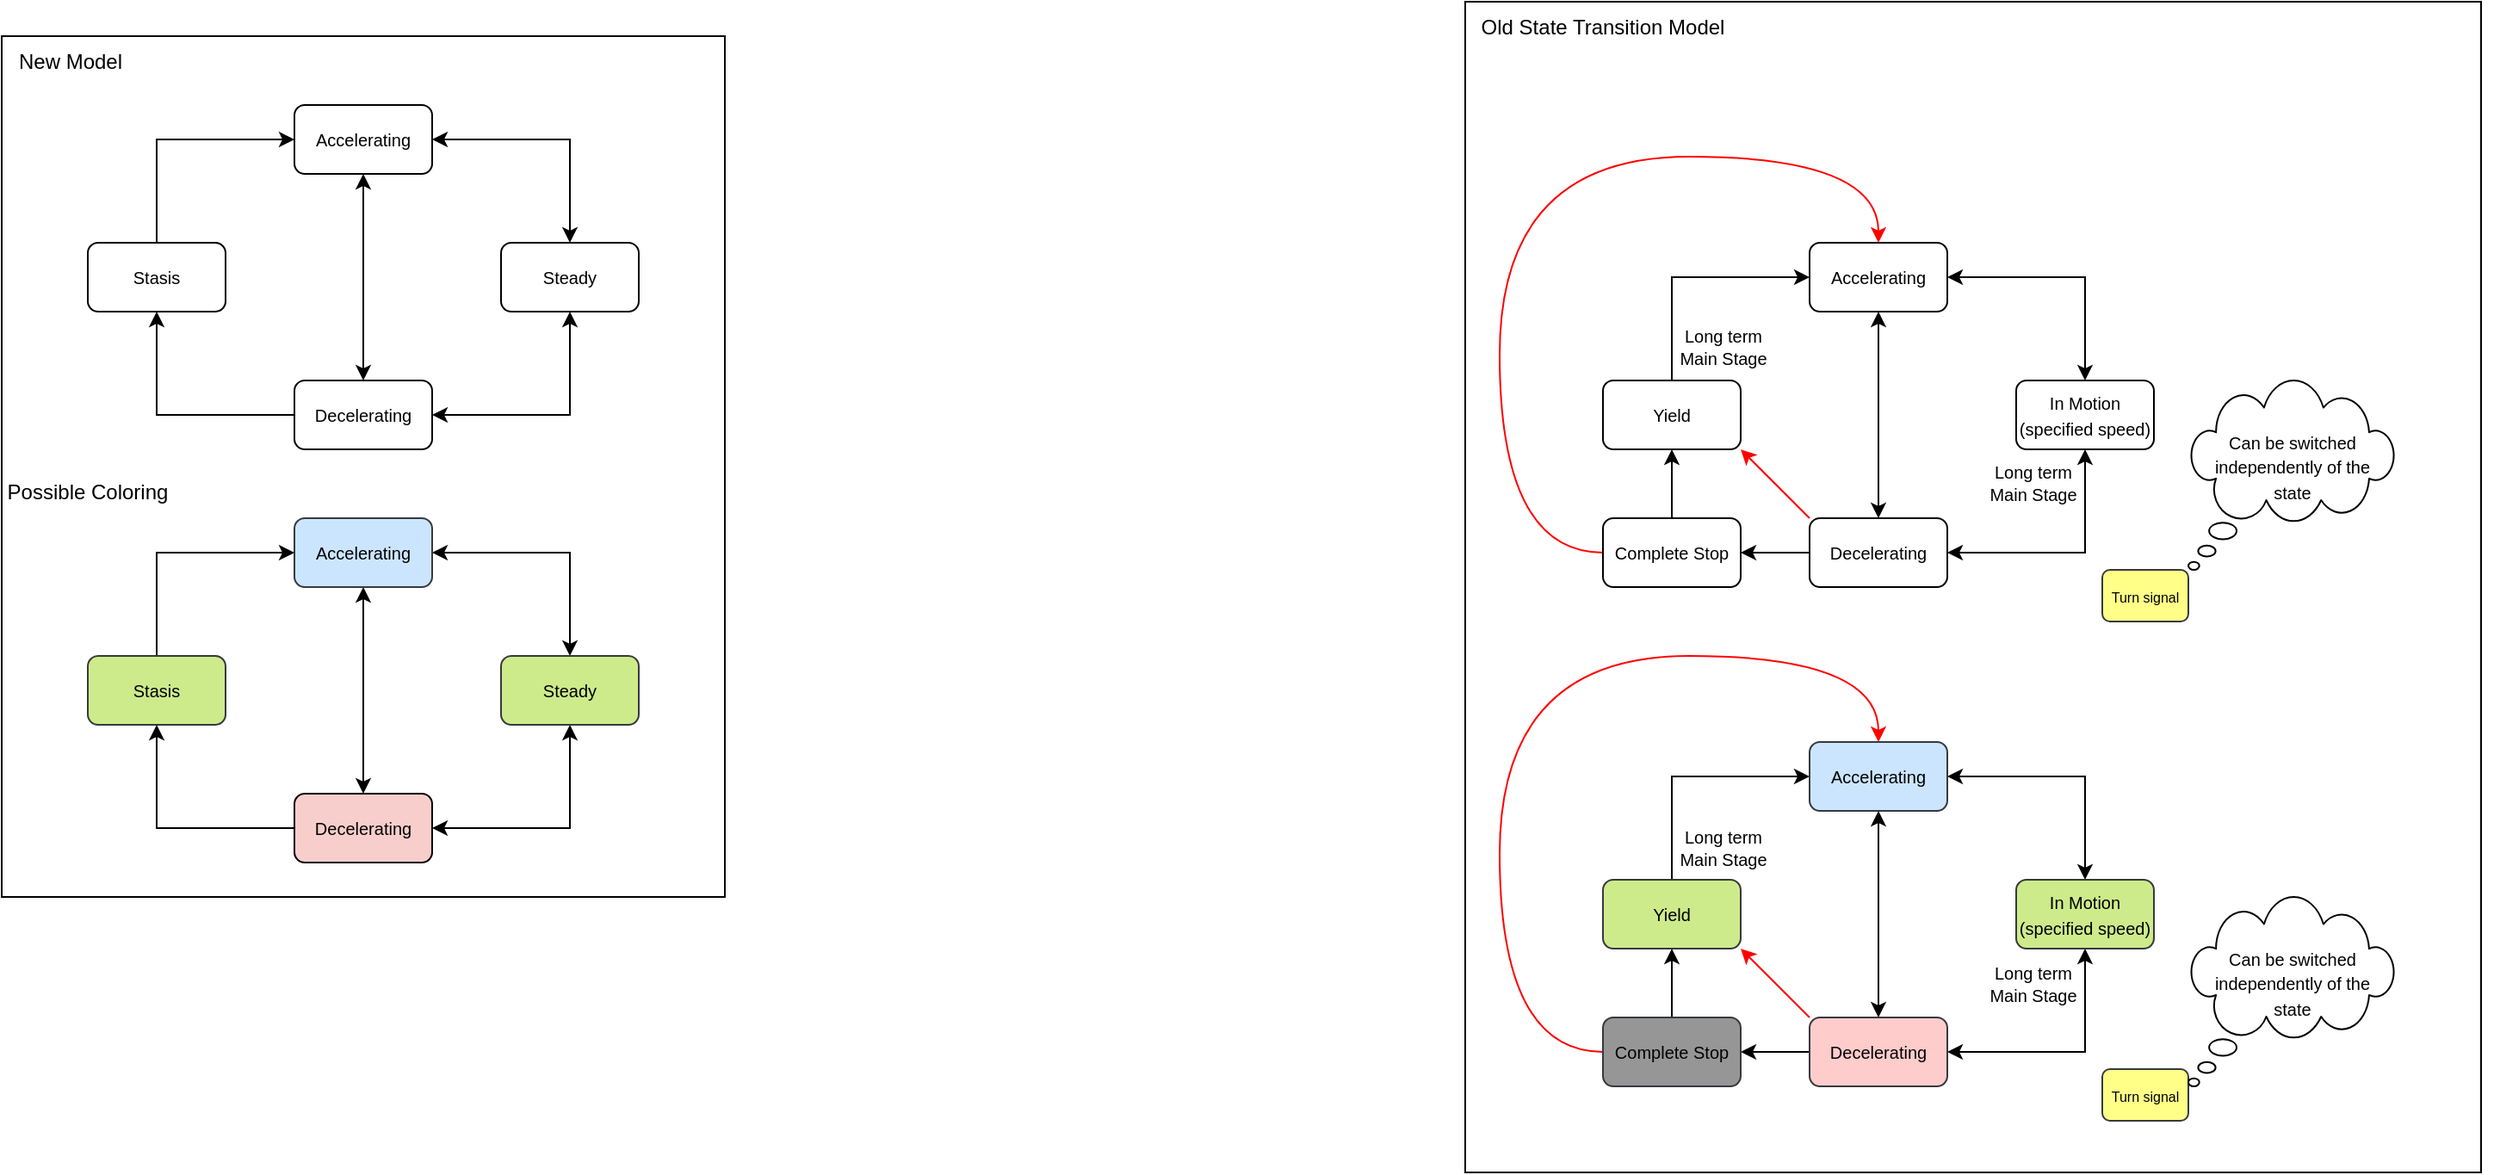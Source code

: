 <mxfile version="24.2.5" type="device">
  <diagram name="Page-1" id="Ixr7hjGyEf2HIVg9tQAR">
    <mxGraphModel dx="1434" dy="836" grid="1" gridSize="10" guides="1" tooltips="1" connect="1" arrows="1" fold="1" page="1" pageScale="1" pageWidth="850" pageHeight="1100" math="0" shadow="0">
      <root>
        <mxCell id="0" />
        <mxCell id="1" parent="0" />
        <mxCell id="CBN0QSV4GiWq8zrj-G2l-23" value="" style="rounded=0;whiteSpace=wrap;html=1;" vertex="1" parent="1">
          <mxGeometry x="30" y="40" width="420" height="500" as="geometry" />
        </mxCell>
        <mxCell id="CBN0QSV4GiWq8zrj-G2l-3" value="" style="group" vertex="1" connectable="0" parent="1">
          <mxGeometry x="880" y="20" width="600" height="680" as="geometry" />
        </mxCell>
        <mxCell id="CBN0QSV4GiWq8zrj-G2l-1" value="" style="rounded=0;whiteSpace=wrap;html=1;" vertex="1" parent="CBN0QSV4GiWq8zrj-G2l-3">
          <mxGeometry width="590" height="680" as="geometry" />
        </mxCell>
        <mxCell id="NujxqNLPdraiXmIKqQxP-23" value="" style="group" parent="CBN0QSV4GiWq8zrj-G2l-3" vertex="1" connectable="0">
          <mxGeometry x="20" y="380" width="580" height="270" as="geometry" />
        </mxCell>
        <mxCell id="NujxqNLPdraiXmIKqQxP-24" style="edgeStyle=orthogonalEdgeStyle;rounded=0;orthogonalLoop=1;jettySize=auto;html=1;entryX=0;entryY=0.5;entryDx=0;entryDy=0;" parent="NujxqNLPdraiXmIKqQxP-23" source="NujxqNLPdraiXmIKqQxP-25" target="NujxqNLPdraiXmIKqQxP-27" edge="1">
          <mxGeometry relative="1" as="geometry">
            <Array as="points">
              <mxPoint x="100" y="70" />
            </Array>
          </mxGeometry>
        </mxCell>
        <mxCell id="NujxqNLPdraiXmIKqQxP-25" value="&lt;font style=&quot;font-size: 10px;&quot;&gt;Yield&lt;/font&gt;" style="rounded=1;whiteSpace=wrap;html=1;fillColor=#cdeb8b;strokeColor=#36393d;" parent="NujxqNLPdraiXmIKqQxP-23" vertex="1">
          <mxGeometry x="60" y="130" width="80" height="40" as="geometry" />
        </mxCell>
        <mxCell id="NujxqNLPdraiXmIKqQxP-26" style="edgeStyle=orthogonalEdgeStyle;rounded=0;orthogonalLoop=1;jettySize=auto;html=1;entryX=0.5;entryY=0;entryDx=0;entryDy=0;startArrow=classic;startFill=1;" parent="NujxqNLPdraiXmIKqQxP-23" source="NujxqNLPdraiXmIKqQxP-27" target="NujxqNLPdraiXmIKqQxP-33" edge="1">
          <mxGeometry relative="1" as="geometry" />
        </mxCell>
        <mxCell id="NujxqNLPdraiXmIKqQxP-27" value="&lt;font style=&quot;font-size: 10px;&quot;&gt;Accelerating&lt;/font&gt;" style="rounded=1;whiteSpace=wrap;html=1;fillColor=#cce5ff;strokeColor=#36393d;" parent="NujxqNLPdraiXmIKqQxP-23" vertex="1">
          <mxGeometry x="180" y="50" width="80" height="40" as="geometry" />
        </mxCell>
        <mxCell id="NujxqNLPdraiXmIKqQxP-28" style="edgeStyle=orthogonalEdgeStyle;rounded=0;orthogonalLoop=1;jettySize=auto;html=1;entryX=0.5;entryY=1;entryDx=0;entryDy=0;startArrow=classic;startFill=1;" parent="NujxqNLPdraiXmIKqQxP-23" source="NujxqNLPdraiXmIKqQxP-32" target="NujxqNLPdraiXmIKqQxP-27" edge="1">
          <mxGeometry relative="1" as="geometry" />
        </mxCell>
        <mxCell id="NujxqNLPdraiXmIKqQxP-29" value="" style="edgeStyle=orthogonalEdgeStyle;rounded=0;orthogonalLoop=1;jettySize=auto;html=1;" parent="NujxqNLPdraiXmIKqQxP-23" source="NujxqNLPdraiXmIKqQxP-32" target="NujxqNLPdraiXmIKqQxP-36" edge="1">
          <mxGeometry relative="1" as="geometry" />
        </mxCell>
        <mxCell id="NujxqNLPdraiXmIKqQxP-30" style="rounded=0;orthogonalLoop=1;jettySize=auto;html=1;exitX=0;exitY=0;exitDx=0;exitDy=0;entryX=1;entryY=1;entryDx=0;entryDy=0;fillColor=#f8cecc;strokeColor=#ff0000;" parent="NujxqNLPdraiXmIKqQxP-23" source="NujxqNLPdraiXmIKqQxP-32" target="NujxqNLPdraiXmIKqQxP-25" edge="1">
          <mxGeometry relative="1" as="geometry" />
        </mxCell>
        <mxCell id="NujxqNLPdraiXmIKqQxP-31" style="edgeStyle=orthogonalEdgeStyle;rounded=0;orthogonalLoop=1;jettySize=auto;html=1;entryX=0.5;entryY=1;entryDx=0;entryDy=0;startArrow=classic;startFill=1;" parent="NujxqNLPdraiXmIKqQxP-23" source="NujxqNLPdraiXmIKqQxP-32" target="NujxqNLPdraiXmIKqQxP-33" edge="1">
          <mxGeometry relative="1" as="geometry" />
        </mxCell>
        <mxCell id="NujxqNLPdraiXmIKqQxP-32" value="&lt;font style=&quot;font-size: 10px;&quot;&gt;Decelerating&lt;/font&gt;" style="rounded=1;whiteSpace=wrap;html=1;fillColor=#ffcccc;strokeColor=#36393d;" parent="NujxqNLPdraiXmIKqQxP-23" vertex="1">
          <mxGeometry x="180" y="210" width="80" height="40" as="geometry" />
        </mxCell>
        <mxCell id="NujxqNLPdraiXmIKqQxP-33" value="&lt;font style=&quot;font-size: 10px;&quot;&gt;In Motion&lt;/font&gt;&lt;div&gt;&lt;font style=&quot;font-size: 10px;&quot;&gt;(specified speed)&lt;/font&gt;&lt;/div&gt;" style="rounded=1;whiteSpace=wrap;html=1;fillColor=#cdeb8b;strokeColor=#36393d;" parent="NujxqNLPdraiXmIKqQxP-23" vertex="1">
          <mxGeometry x="300" y="130" width="80" height="40" as="geometry" />
        </mxCell>
        <mxCell id="NujxqNLPdraiXmIKqQxP-34" value="" style="edgeStyle=orthogonalEdgeStyle;rounded=0;orthogonalLoop=1;jettySize=auto;html=1;" parent="NujxqNLPdraiXmIKqQxP-23" source="NujxqNLPdraiXmIKqQxP-36" target="NujxqNLPdraiXmIKqQxP-25" edge="1">
          <mxGeometry relative="1" as="geometry" />
        </mxCell>
        <mxCell id="NujxqNLPdraiXmIKqQxP-35" style="edgeStyle=orthogonalEdgeStyle;rounded=0;orthogonalLoop=1;jettySize=auto;html=1;entryX=0.5;entryY=0;entryDx=0;entryDy=0;curved=1;strokeColor=#FF0000;" parent="NujxqNLPdraiXmIKqQxP-23" source="NujxqNLPdraiXmIKqQxP-36" target="NujxqNLPdraiXmIKqQxP-27" edge="1">
          <mxGeometry relative="1" as="geometry">
            <Array as="points">
              <mxPoint y="230" />
              <mxPoint />
              <mxPoint x="220" />
            </Array>
          </mxGeometry>
        </mxCell>
        <mxCell id="NujxqNLPdraiXmIKqQxP-36" value="&lt;font style=&quot;font-size: 10px;&quot;&gt;Complete Stop&lt;/font&gt;" style="rounded=1;whiteSpace=wrap;html=1;fillColor=#969696;strokeColor=#36393d;" parent="NujxqNLPdraiXmIKqQxP-23" vertex="1">
          <mxGeometry x="60" y="210" width="80" height="40" as="geometry" />
        </mxCell>
        <mxCell id="NujxqNLPdraiXmIKqQxP-53" value="&lt;font style=&quot;font-size: 8px;&quot;&gt;Turn signal&lt;/font&gt;" style="rounded=1;whiteSpace=wrap;html=1;fillColor=#ffff88;strokeColor=#36393d;" parent="NujxqNLPdraiXmIKqQxP-23" vertex="1">
          <mxGeometry x="350" y="240" width="50" height="30" as="geometry" />
        </mxCell>
        <mxCell id="NujxqNLPdraiXmIKqQxP-54" value="" style="whiteSpace=wrap;html=1;shape=mxgraph.basic.cloud_callout" parent="NujxqNLPdraiXmIKqQxP-23" vertex="1">
          <mxGeometry x="400" y="140" width="120" height="110" as="geometry" />
        </mxCell>
        <mxCell id="NujxqNLPdraiXmIKqQxP-55" value="&lt;font style=&quot;font-size: 10px;&quot;&gt;Can be switched independently of the state&lt;/font&gt;" style="text;html=1;align=center;verticalAlign=middle;whiteSpace=wrap;rounded=0;" parent="NujxqNLPdraiXmIKqQxP-23" vertex="1">
          <mxGeometry x="407.5" y="170" width="105" height="40" as="geometry" />
        </mxCell>
        <mxCell id="NujxqNLPdraiXmIKqQxP-62" value="&lt;font style=&quot;font-size: 10px;&quot;&gt;Long term&lt;/font&gt;&lt;div style=&quot;font-size: 10px;&quot;&gt;&lt;font style=&quot;font-size: 10px;&quot;&gt;Main Stage&lt;/font&gt;&lt;/div&gt;" style="text;html=1;align=center;verticalAlign=middle;whiteSpace=wrap;rounded=0;" parent="NujxqNLPdraiXmIKqQxP-23" vertex="1">
          <mxGeometry x="100" y="95.5" width="60" height="30" as="geometry" />
        </mxCell>
        <mxCell id="NujxqNLPdraiXmIKqQxP-63" value="&lt;font style=&quot;font-size: 10px;&quot;&gt;Long term&lt;/font&gt;&lt;div style=&quot;font-size: 10px;&quot;&gt;&lt;font style=&quot;font-size: 10px;&quot;&gt;Main Stage&lt;/font&gt;&lt;/div&gt;" style="text;html=1;align=center;verticalAlign=middle;whiteSpace=wrap;rounded=0;" parent="NujxqNLPdraiXmIKqQxP-23" vertex="1">
          <mxGeometry x="280" y="174.5" width="60" height="30" as="geometry" />
        </mxCell>
        <mxCell id="NujxqNLPdraiXmIKqQxP-58" value="" style="group" parent="CBN0QSV4GiWq8zrj-G2l-3" vertex="1" connectable="0">
          <mxGeometry x="20" y="90" width="520" height="270" as="geometry" />
        </mxCell>
        <mxCell id="NujxqNLPdraiXmIKqQxP-22" value="" style="group" parent="NujxqNLPdraiXmIKqQxP-58" vertex="1" connectable="0">
          <mxGeometry width="400" height="270" as="geometry" />
        </mxCell>
        <mxCell id="NujxqNLPdraiXmIKqQxP-19" style="edgeStyle=orthogonalEdgeStyle;rounded=0;orthogonalLoop=1;jettySize=auto;html=1;entryX=0;entryY=0.5;entryDx=0;entryDy=0;" parent="NujxqNLPdraiXmIKqQxP-22" source="NujxqNLPdraiXmIKqQxP-1" target="NujxqNLPdraiXmIKqQxP-4" edge="1">
          <mxGeometry relative="1" as="geometry">
            <Array as="points">
              <mxPoint x="100" y="70" />
            </Array>
          </mxGeometry>
        </mxCell>
        <mxCell id="NujxqNLPdraiXmIKqQxP-1" value="&lt;font style=&quot;font-size: 10px;&quot;&gt;Yield&lt;/font&gt;" style="rounded=1;whiteSpace=wrap;html=1;" parent="NujxqNLPdraiXmIKqQxP-22" vertex="1">
          <mxGeometry x="60" y="130" width="80" height="40" as="geometry" />
        </mxCell>
        <mxCell id="NujxqNLPdraiXmIKqQxP-17" style="edgeStyle=orthogonalEdgeStyle;rounded=0;orthogonalLoop=1;jettySize=auto;html=1;entryX=0.5;entryY=0;entryDx=0;entryDy=0;startArrow=classic;startFill=1;" parent="NujxqNLPdraiXmIKqQxP-22" source="NujxqNLPdraiXmIKqQxP-4" target="NujxqNLPdraiXmIKqQxP-7" edge="1">
          <mxGeometry relative="1" as="geometry" />
        </mxCell>
        <mxCell id="NujxqNLPdraiXmIKqQxP-4" value="&lt;font style=&quot;font-size: 10px;&quot;&gt;Accelerating&lt;/font&gt;" style="rounded=1;whiteSpace=wrap;html=1;" parent="NujxqNLPdraiXmIKqQxP-22" vertex="1">
          <mxGeometry x="180" y="50" width="80" height="40" as="geometry" />
        </mxCell>
        <mxCell id="NujxqNLPdraiXmIKqQxP-13" style="edgeStyle=orthogonalEdgeStyle;rounded=0;orthogonalLoop=1;jettySize=auto;html=1;entryX=0.5;entryY=1;entryDx=0;entryDy=0;startArrow=classic;startFill=1;" parent="NujxqNLPdraiXmIKqQxP-22" source="NujxqNLPdraiXmIKqQxP-5" target="NujxqNLPdraiXmIKqQxP-4" edge="1">
          <mxGeometry relative="1" as="geometry" />
        </mxCell>
        <mxCell id="NujxqNLPdraiXmIKqQxP-14" value="" style="edgeStyle=orthogonalEdgeStyle;rounded=0;orthogonalLoop=1;jettySize=auto;html=1;" parent="NujxqNLPdraiXmIKqQxP-22" source="NujxqNLPdraiXmIKqQxP-5" target="NujxqNLPdraiXmIKqQxP-8" edge="1">
          <mxGeometry relative="1" as="geometry" />
        </mxCell>
        <mxCell id="NujxqNLPdraiXmIKqQxP-16" style="rounded=0;orthogonalLoop=1;jettySize=auto;html=1;exitX=0;exitY=0;exitDx=0;exitDy=0;entryX=1;entryY=1;entryDx=0;entryDy=0;fillColor=#f8cecc;strokeColor=#ff0000;" parent="NujxqNLPdraiXmIKqQxP-22" source="NujxqNLPdraiXmIKqQxP-5" target="NujxqNLPdraiXmIKqQxP-1" edge="1">
          <mxGeometry relative="1" as="geometry" />
        </mxCell>
        <mxCell id="NujxqNLPdraiXmIKqQxP-18" style="edgeStyle=orthogonalEdgeStyle;rounded=0;orthogonalLoop=1;jettySize=auto;html=1;entryX=0.5;entryY=1;entryDx=0;entryDy=0;startArrow=classic;startFill=1;" parent="NujxqNLPdraiXmIKqQxP-22" source="NujxqNLPdraiXmIKqQxP-5" target="NujxqNLPdraiXmIKqQxP-7" edge="1">
          <mxGeometry relative="1" as="geometry" />
        </mxCell>
        <mxCell id="NujxqNLPdraiXmIKqQxP-5" value="&lt;font style=&quot;font-size: 10px;&quot;&gt;Decelerating&lt;/font&gt;" style="rounded=1;whiteSpace=wrap;html=1;" parent="NujxqNLPdraiXmIKqQxP-22" vertex="1">
          <mxGeometry x="180" y="210" width="80" height="40" as="geometry" />
        </mxCell>
        <mxCell id="NujxqNLPdraiXmIKqQxP-7" value="&lt;font style=&quot;font-size: 10px;&quot;&gt;In Motion&lt;/font&gt;&lt;div&gt;&lt;font style=&quot;font-size: 10px;&quot;&gt;(specified speed)&lt;/font&gt;&lt;/div&gt;" style="rounded=1;whiteSpace=wrap;html=1;" parent="NujxqNLPdraiXmIKqQxP-22" vertex="1">
          <mxGeometry x="300" y="130" width="80" height="40" as="geometry" />
        </mxCell>
        <mxCell id="NujxqNLPdraiXmIKqQxP-15" value="" style="edgeStyle=orthogonalEdgeStyle;rounded=0;orthogonalLoop=1;jettySize=auto;html=1;" parent="NujxqNLPdraiXmIKqQxP-22" source="NujxqNLPdraiXmIKqQxP-8" target="NujxqNLPdraiXmIKqQxP-1" edge="1">
          <mxGeometry relative="1" as="geometry" />
        </mxCell>
        <mxCell id="NujxqNLPdraiXmIKqQxP-20" style="edgeStyle=orthogonalEdgeStyle;rounded=0;orthogonalLoop=1;jettySize=auto;html=1;entryX=0.5;entryY=0;entryDx=0;entryDy=0;curved=1;strokeColor=#FF0000;" parent="NujxqNLPdraiXmIKqQxP-22" source="NujxqNLPdraiXmIKqQxP-8" target="NujxqNLPdraiXmIKqQxP-4" edge="1">
          <mxGeometry relative="1" as="geometry">
            <Array as="points">
              <mxPoint y="230" />
              <mxPoint />
              <mxPoint x="220" />
            </Array>
          </mxGeometry>
        </mxCell>
        <mxCell id="NujxqNLPdraiXmIKqQxP-8" value="&lt;font style=&quot;font-size: 10px;&quot;&gt;Complete Stop&lt;/font&gt;" style="rounded=1;whiteSpace=wrap;html=1;" parent="NujxqNLPdraiXmIKqQxP-22" vertex="1">
          <mxGeometry x="60" y="210" width="80" height="40" as="geometry" />
        </mxCell>
        <mxCell id="NujxqNLPdraiXmIKqQxP-37" value="&lt;font style=&quot;font-size: 8px;&quot;&gt;Turn signal&lt;/font&gt;" style="rounded=1;whiteSpace=wrap;html=1;fillColor=#ffff88;strokeColor=#36393d;" parent="NujxqNLPdraiXmIKqQxP-22" vertex="1">
          <mxGeometry x="350" y="240" width="50" height="30" as="geometry" />
        </mxCell>
        <mxCell id="NujxqNLPdraiXmIKqQxP-59" value="&lt;font style=&quot;font-size: 10px;&quot;&gt;Long term&lt;/font&gt;&lt;div style=&quot;font-size: 10px;&quot;&gt;&lt;font style=&quot;font-size: 10px;&quot;&gt;Main Stage&lt;/font&gt;&lt;/div&gt;" style="text;html=1;align=center;verticalAlign=middle;whiteSpace=wrap;rounded=0;" parent="NujxqNLPdraiXmIKqQxP-22" vertex="1">
          <mxGeometry x="100" y="95" width="60" height="30" as="geometry" />
        </mxCell>
        <mxCell id="NujxqNLPdraiXmIKqQxP-61" value="&lt;font style=&quot;font-size: 10px;&quot;&gt;Long term&lt;/font&gt;&lt;div style=&quot;font-size: 10px;&quot;&gt;&lt;font style=&quot;font-size: 10px;&quot;&gt;Main Stage&lt;/font&gt;&lt;/div&gt;" style="text;html=1;align=center;verticalAlign=middle;whiteSpace=wrap;rounded=0;" parent="NujxqNLPdraiXmIKqQxP-22" vertex="1">
          <mxGeometry x="280" y="174" width="60" height="30" as="geometry" />
        </mxCell>
        <mxCell id="NujxqNLPdraiXmIKqQxP-56" value="" style="whiteSpace=wrap;html=1;shape=mxgraph.basic.cloud_callout" parent="NujxqNLPdraiXmIKqQxP-58" vertex="1">
          <mxGeometry x="400" y="130" width="120" height="110" as="geometry" />
        </mxCell>
        <mxCell id="NujxqNLPdraiXmIKqQxP-57" value="&lt;font style=&quot;font-size: 10px;&quot;&gt;Can be switched independently of the state&lt;/font&gt;" style="text;html=1;align=center;verticalAlign=middle;whiteSpace=wrap;rounded=0;" parent="NujxqNLPdraiXmIKqQxP-58" vertex="1">
          <mxGeometry x="407.5" y="160" width="105" height="40" as="geometry" />
        </mxCell>
        <mxCell id="CBN0QSV4GiWq8zrj-G2l-2" value="Old State Transition Model" style="text;html=1;align=center;verticalAlign=middle;whiteSpace=wrap;rounded=0;" vertex="1" parent="CBN0QSV4GiWq8zrj-G2l-3">
          <mxGeometry width="160" height="30" as="geometry" />
        </mxCell>
        <mxCell id="CBN0QSV4GiWq8zrj-G2l-11" style="edgeStyle=orthogonalEdgeStyle;rounded=0;orthogonalLoop=1;jettySize=auto;html=1;entryX=0.5;entryY=0;entryDx=0;entryDy=0;startArrow=classic;startFill=1;" edge="1" parent="1" source="CBN0QSV4GiWq8zrj-G2l-5" target="CBN0QSV4GiWq8zrj-G2l-7">
          <mxGeometry relative="1" as="geometry" />
        </mxCell>
        <mxCell id="CBN0QSV4GiWq8zrj-G2l-12" style="edgeStyle=orthogonalEdgeStyle;rounded=0;orthogonalLoop=1;jettySize=auto;html=1;entryX=0.5;entryY=0;entryDx=0;entryDy=0;startArrow=classic;startFill=1;" edge="1" parent="1" source="CBN0QSV4GiWq8zrj-G2l-5" target="CBN0QSV4GiWq8zrj-G2l-8">
          <mxGeometry relative="1" as="geometry" />
        </mxCell>
        <mxCell id="CBN0QSV4GiWq8zrj-G2l-5" value="&lt;font style=&quot;font-size: 10px;&quot;&gt;Accelerating&lt;/font&gt;" style="rounded=1;whiteSpace=wrap;html=1;" vertex="1" parent="1">
          <mxGeometry x="200" y="80" width="80" height="40" as="geometry" />
        </mxCell>
        <mxCell id="CBN0QSV4GiWq8zrj-G2l-9" style="edgeStyle=orthogonalEdgeStyle;rounded=0;orthogonalLoop=1;jettySize=auto;html=1;entryX=0;entryY=0.5;entryDx=0;entryDy=0;" edge="1" parent="1" source="CBN0QSV4GiWq8zrj-G2l-6" target="CBN0QSV4GiWq8zrj-G2l-5">
          <mxGeometry relative="1" as="geometry">
            <Array as="points">
              <mxPoint x="120" y="100" />
            </Array>
          </mxGeometry>
        </mxCell>
        <mxCell id="CBN0QSV4GiWq8zrj-G2l-6" value="&lt;font style=&quot;font-size: 10px;&quot;&gt;Stasis&lt;/font&gt;" style="rounded=1;whiteSpace=wrap;html=1;" vertex="1" parent="1">
          <mxGeometry x="80" y="160" width="80" height="40" as="geometry" />
        </mxCell>
        <mxCell id="CBN0QSV4GiWq8zrj-G2l-10" style="edgeStyle=orthogonalEdgeStyle;rounded=0;orthogonalLoop=1;jettySize=auto;html=1;entryX=0.5;entryY=1;entryDx=0;entryDy=0;" edge="1" parent="1" source="CBN0QSV4GiWq8zrj-G2l-7" target="CBN0QSV4GiWq8zrj-G2l-6">
          <mxGeometry relative="1" as="geometry" />
        </mxCell>
        <mxCell id="CBN0QSV4GiWq8zrj-G2l-13" style="edgeStyle=orthogonalEdgeStyle;rounded=0;orthogonalLoop=1;jettySize=auto;html=1;entryX=0.5;entryY=1;entryDx=0;entryDy=0;startArrow=classic;startFill=1;" edge="1" parent="1" source="CBN0QSV4GiWq8zrj-G2l-7" target="CBN0QSV4GiWq8zrj-G2l-8">
          <mxGeometry relative="1" as="geometry" />
        </mxCell>
        <mxCell id="CBN0QSV4GiWq8zrj-G2l-7" value="&lt;font style=&quot;font-size: 10px;&quot;&gt;Decelerating&lt;/font&gt;" style="rounded=1;whiteSpace=wrap;html=1;" vertex="1" parent="1">
          <mxGeometry x="200" y="240" width="80" height="40" as="geometry" />
        </mxCell>
        <mxCell id="CBN0QSV4GiWq8zrj-G2l-8" value="&lt;font style=&quot;font-size: 10px;&quot;&gt;Steady&lt;/font&gt;" style="rounded=1;whiteSpace=wrap;html=1;" vertex="1" parent="1">
          <mxGeometry x="320" y="160" width="80" height="40" as="geometry" />
        </mxCell>
        <mxCell id="CBN0QSV4GiWq8zrj-G2l-14" style="edgeStyle=orthogonalEdgeStyle;rounded=0;orthogonalLoop=1;jettySize=auto;html=1;entryX=0.5;entryY=0;entryDx=0;entryDy=0;startArrow=classic;startFill=1;" edge="1" parent="1" source="CBN0QSV4GiWq8zrj-G2l-16" target="CBN0QSV4GiWq8zrj-G2l-21">
          <mxGeometry relative="1" as="geometry" />
        </mxCell>
        <mxCell id="CBN0QSV4GiWq8zrj-G2l-15" style="edgeStyle=orthogonalEdgeStyle;rounded=0;orthogonalLoop=1;jettySize=auto;html=1;entryX=0.5;entryY=0;entryDx=0;entryDy=0;startArrow=classic;startFill=1;" edge="1" parent="1" source="CBN0QSV4GiWq8zrj-G2l-16" target="CBN0QSV4GiWq8zrj-G2l-22">
          <mxGeometry relative="1" as="geometry" />
        </mxCell>
        <mxCell id="CBN0QSV4GiWq8zrj-G2l-16" value="&lt;font style=&quot;font-size: 10px;&quot;&gt;Accelerating&lt;/font&gt;" style="rounded=1;whiteSpace=wrap;html=1;fillColor=#cce5ff;strokeColor=#36393d;" vertex="1" parent="1">
          <mxGeometry x="200" y="320" width="80" height="40" as="geometry" />
        </mxCell>
        <mxCell id="CBN0QSV4GiWq8zrj-G2l-17" style="edgeStyle=orthogonalEdgeStyle;rounded=0;orthogonalLoop=1;jettySize=auto;html=1;entryX=0;entryY=0.5;entryDx=0;entryDy=0;" edge="1" parent="1" source="CBN0QSV4GiWq8zrj-G2l-18" target="CBN0QSV4GiWq8zrj-G2l-16">
          <mxGeometry relative="1" as="geometry">
            <Array as="points">
              <mxPoint x="120" y="340" />
            </Array>
          </mxGeometry>
        </mxCell>
        <mxCell id="CBN0QSV4GiWq8zrj-G2l-18" value="&lt;font style=&quot;font-size: 10px;&quot;&gt;Stasis&lt;/font&gt;" style="rounded=1;whiteSpace=wrap;html=1;fillColor=#cdeb8b;strokeColor=#36393d;" vertex="1" parent="1">
          <mxGeometry x="80" y="400" width="80" height="40" as="geometry" />
        </mxCell>
        <mxCell id="CBN0QSV4GiWq8zrj-G2l-19" style="edgeStyle=orthogonalEdgeStyle;rounded=0;orthogonalLoop=1;jettySize=auto;html=1;entryX=0.5;entryY=1;entryDx=0;entryDy=0;" edge="1" parent="1" source="CBN0QSV4GiWq8zrj-G2l-21" target="CBN0QSV4GiWq8zrj-G2l-18">
          <mxGeometry relative="1" as="geometry" />
        </mxCell>
        <mxCell id="CBN0QSV4GiWq8zrj-G2l-20" style="edgeStyle=orthogonalEdgeStyle;rounded=0;orthogonalLoop=1;jettySize=auto;html=1;entryX=0.5;entryY=1;entryDx=0;entryDy=0;startArrow=classic;startFill=1;" edge="1" parent="1" source="CBN0QSV4GiWq8zrj-G2l-21" target="CBN0QSV4GiWq8zrj-G2l-22">
          <mxGeometry relative="1" as="geometry" />
        </mxCell>
        <mxCell id="CBN0QSV4GiWq8zrj-G2l-21" value="&lt;font style=&quot;font-size: 10px;&quot;&gt;Decelerating&lt;/font&gt;" style="rounded=1;whiteSpace=wrap;html=1;fillColor=#f8cecc;strokeColor=#000000;" vertex="1" parent="1">
          <mxGeometry x="200" y="480" width="80" height="40" as="geometry" />
        </mxCell>
        <mxCell id="CBN0QSV4GiWq8zrj-G2l-22" value="&lt;font style=&quot;font-size: 10px;&quot;&gt;Steady&lt;/font&gt;" style="rounded=1;whiteSpace=wrap;html=1;fillColor=#cdeb8b;strokeColor=#36393d;" vertex="1" parent="1">
          <mxGeometry x="320" y="400" width="80" height="40" as="geometry" />
        </mxCell>
        <mxCell id="CBN0QSV4GiWq8zrj-G2l-24" value="New Model" style="text;html=1;align=center;verticalAlign=middle;whiteSpace=wrap;rounded=0;" vertex="1" parent="1">
          <mxGeometry x="30" y="40" width="80" height="30" as="geometry" />
        </mxCell>
        <mxCell id="CBN0QSV4GiWq8zrj-G2l-27" value="Possible Coloring" style="text;html=1;align=center;verticalAlign=middle;whiteSpace=wrap;rounded=0;" vertex="1" parent="1">
          <mxGeometry x="30" y="290" width="100" height="30" as="geometry" />
        </mxCell>
      </root>
    </mxGraphModel>
  </diagram>
</mxfile>
